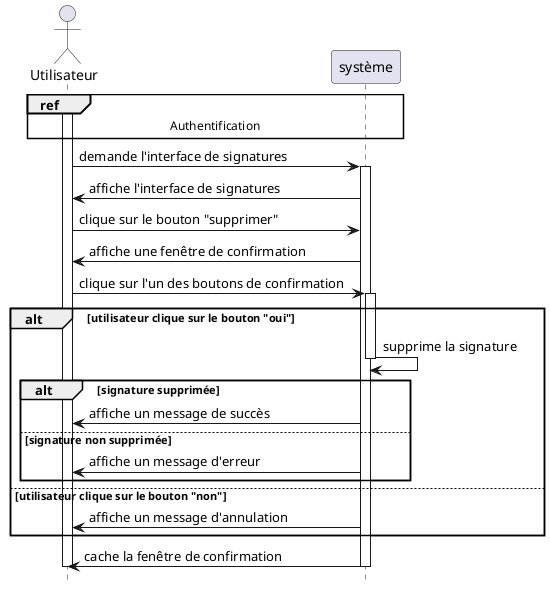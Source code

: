 @startuml delete_signature

hide footbox


actor "Utilisateur" as user
participant "système" as system


ref over user, system : Authentification
activate user
user -> system : demande l'interface de signatures
activate system
system -> user : affiche l'interface de signatures
user -> system : clique sur le bouton "supprimer"
system -> user : affiche une fenêtre de confirmation
user -> system : clique sur l'un des boutons de confirmation
alt utilisateur clique sur le bouton "oui"
    activate system
    system -> system : supprime la signature
    deactivate system
alt signature supprimée
    system -> user : affiche un message de succès
else signature non supprimée
    system -> user : affiche un message d'erreur
end
else utilisateur clique sur le bouton "non"
    system -> user : affiche un message d'annulation
end
system -> user : cache la fenêtre de confirmation

deactivate system
deactivate user